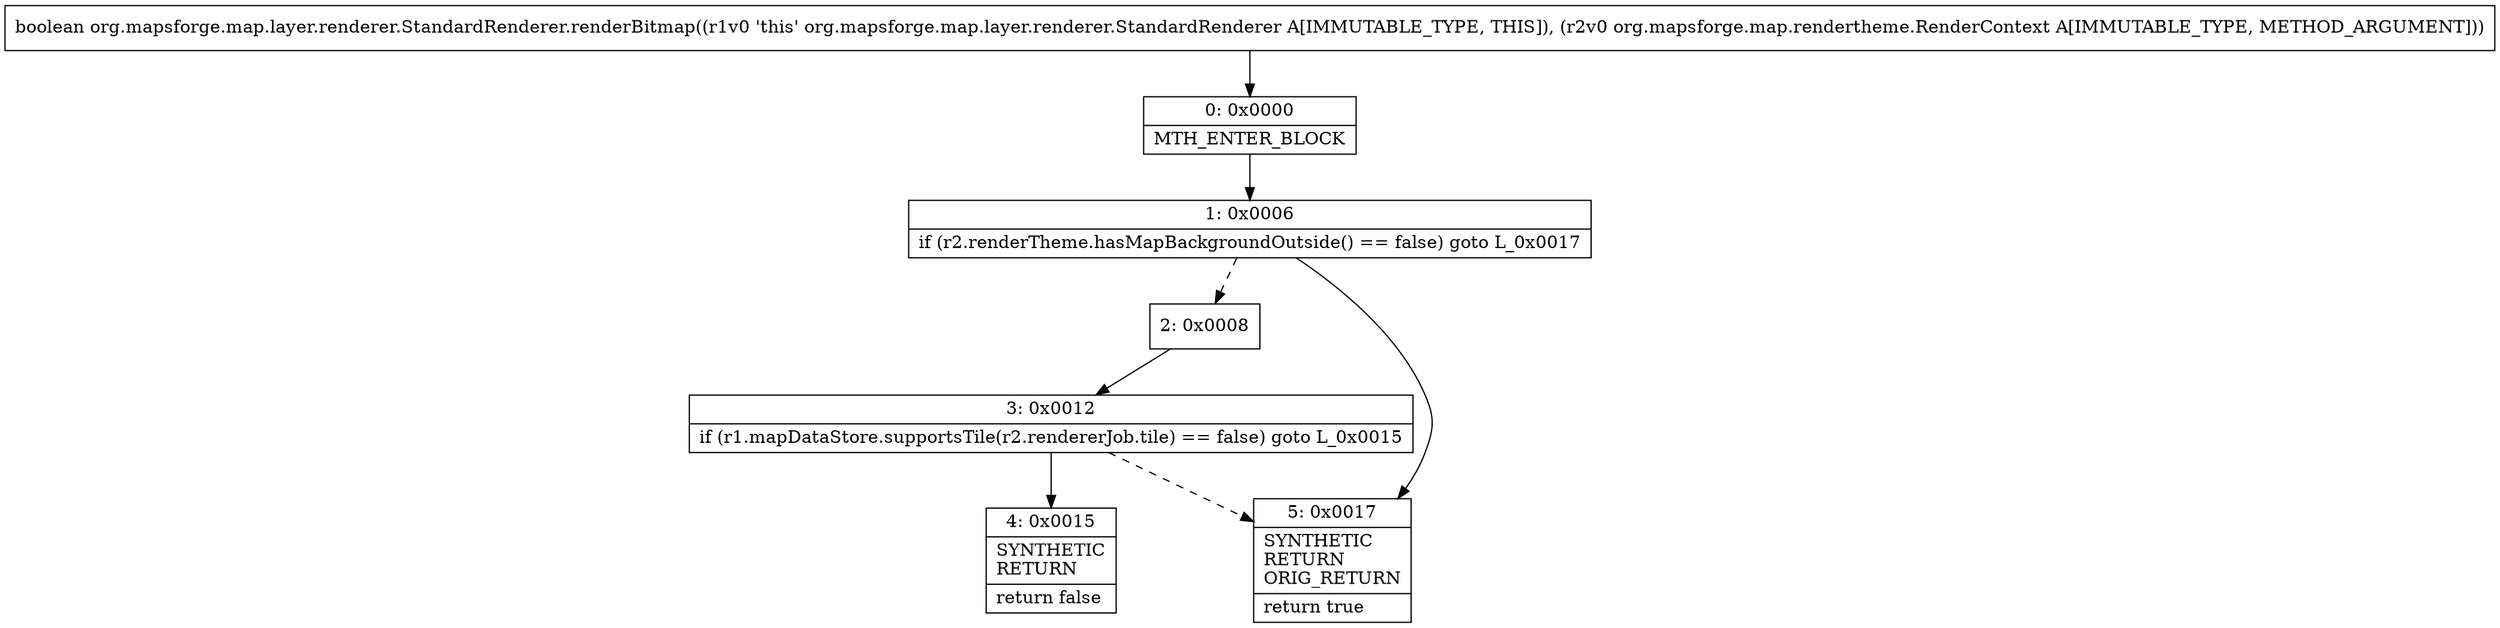 digraph "CFG fororg.mapsforge.map.layer.renderer.StandardRenderer.renderBitmap(Lorg\/mapsforge\/map\/rendertheme\/RenderContext;)Z" {
Node_0 [shape=record,label="{0\:\ 0x0000|MTH_ENTER_BLOCK\l}"];
Node_1 [shape=record,label="{1\:\ 0x0006|if (r2.renderTheme.hasMapBackgroundOutside() == false) goto L_0x0017\l}"];
Node_2 [shape=record,label="{2\:\ 0x0008}"];
Node_3 [shape=record,label="{3\:\ 0x0012|if (r1.mapDataStore.supportsTile(r2.rendererJob.tile) == false) goto L_0x0015\l}"];
Node_4 [shape=record,label="{4\:\ 0x0015|SYNTHETIC\lRETURN\l|return false\l}"];
Node_5 [shape=record,label="{5\:\ 0x0017|SYNTHETIC\lRETURN\lORIG_RETURN\l|return true\l}"];
MethodNode[shape=record,label="{boolean org.mapsforge.map.layer.renderer.StandardRenderer.renderBitmap((r1v0 'this' org.mapsforge.map.layer.renderer.StandardRenderer A[IMMUTABLE_TYPE, THIS]), (r2v0 org.mapsforge.map.rendertheme.RenderContext A[IMMUTABLE_TYPE, METHOD_ARGUMENT])) }"];
MethodNode -> Node_0;
Node_0 -> Node_1;
Node_1 -> Node_2[style=dashed];
Node_1 -> Node_5;
Node_2 -> Node_3;
Node_3 -> Node_4;
Node_3 -> Node_5[style=dashed];
}

